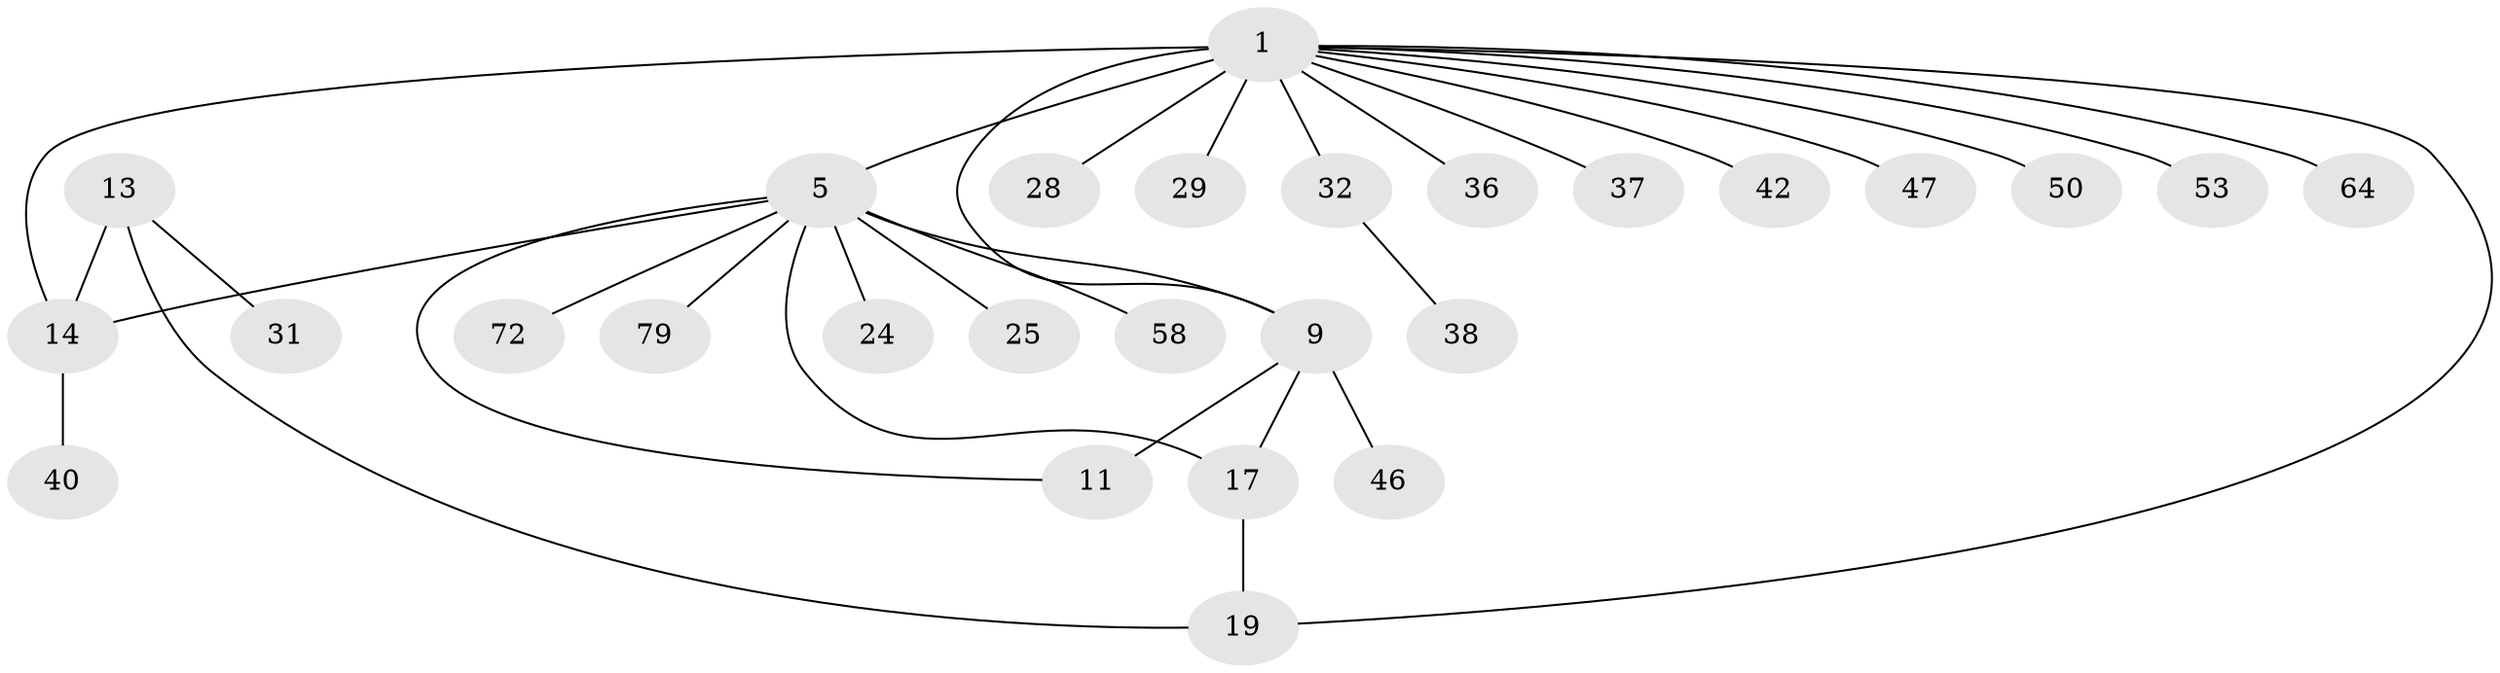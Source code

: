 // original degree distribution, {6: 0.044444444444444446, 7: 0.05555555555555555, 9: 0.03333333333333333, 5: 0.05555555555555555, 10: 0.011111111111111112, 8: 0.011111111111111112, 4: 0.044444444444444446, 1: 0.6111111111111112, 2: 0.1111111111111111, 3: 0.022222222222222223}
// Generated by graph-tools (version 1.1) at 2025/19/03/04/25 18:19:46]
// undirected, 27 vertices, 32 edges
graph export_dot {
graph [start="1"]
  node [color=gray90,style=filled];
  1 [super="+39+35+66+2+4"];
  5 [super="+12"];
  9 [super="+22+51+10+70+21+34+23"];
  11 [super="+55+56"];
  13 [super="+82+89+15"];
  14 [super="+16+63"];
  17 [super="+48+74+20+52+18+41"];
  19;
  24;
  25 [super="+75"];
  28;
  29;
  31;
  32 [super="+54+68"];
  36;
  37 [super="+43+61+76+77"];
  38;
  40;
  42;
  46;
  47;
  50 [super="+62"];
  53;
  58 [super="+71"];
  64;
  72;
  79;
  1 -- 32;
  1 -- 64;
  1 -- 37;
  1 -- 36;
  1 -- 5 [weight=5];
  1 -- 9;
  1 -- 42;
  1 -- 47;
  1 -- 50;
  1 -- 53;
  1 -- 28;
  1 -- 29;
  1 -- 19;
  1 -- 14;
  5 -- 25 [weight=2];
  5 -- 72;
  5 -- 79;
  5 -- 9 [weight=2];
  5 -- 11;
  5 -- 14 [weight=2];
  5 -- 24;
  5 -- 58;
  5 -- 17;
  9 -- 11 [weight=2];
  9 -- 17;
  9 -- 46;
  13 -- 14 [weight=4];
  13 -- 19;
  13 -- 31;
  14 -- 40;
  17 -- 19 [weight=3];
  32 -- 38;
}
